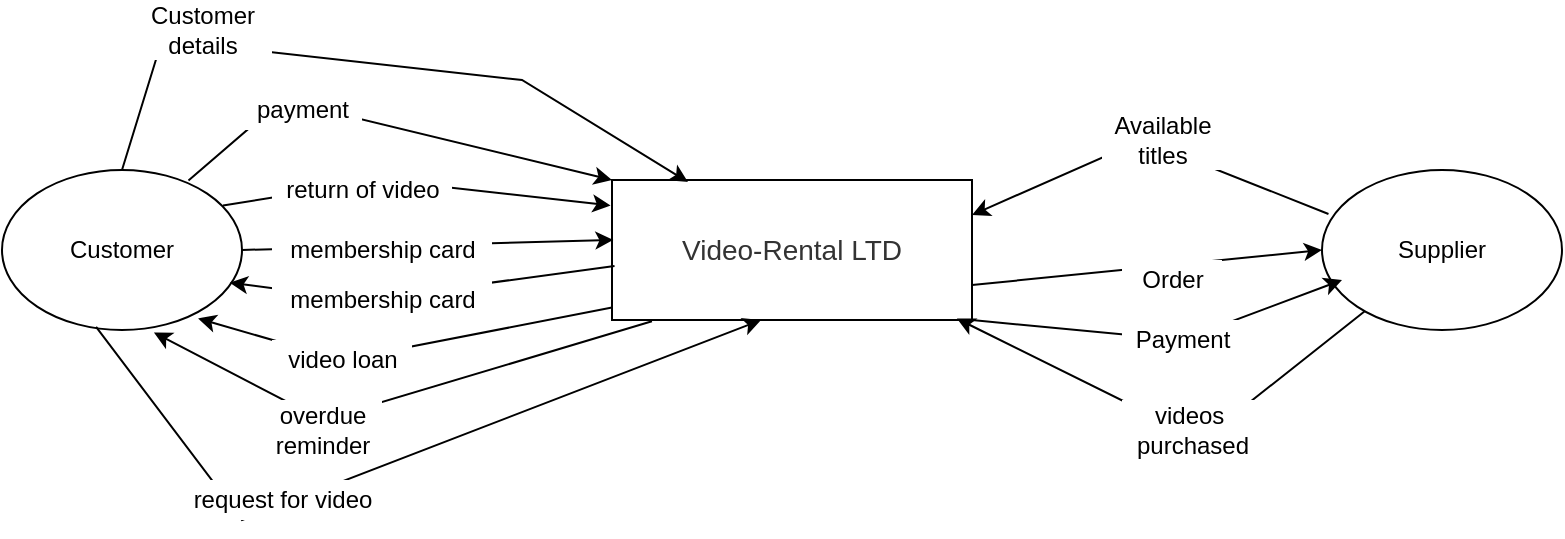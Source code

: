 <mxfile version="15.9.1" type="github">
  <diagram id="hsV3mPpWiQRewYDvEaFW" name="Page-1">
    <mxGraphModel dx="594" dy="339" grid="1" gridSize="10" guides="1" tooltips="1" connect="1" arrows="1" fold="1" page="1" pageScale="1" pageWidth="850" pageHeight="1100" math="0" shadow="0">
      <root>
        <mxCell id="0" />
        <mxCell id="1" parent="0" />
        <mxCell id="mNVOfgShqn3i6FoZdCp2-2" value="&lt;span style=&quot;color: rgb(51 , 51 , 51) ; font-family: &amp;#34;aspira&amp;#34; , &amp;#34;helvetica&amp;#34; , &amp;#34;arial&amp;#34; , sans-serif ; font-size: 14px ; background-color: rgb(255 , 255 , 255)&quot;&gt;Video-Rental LTD&lt;/span&gt;" style="rounded=0;whiteSpace=wrap;html=1;" vertex="1" parent="1">
          <mxGeometry x="335" y="280" width="180" height="70" as="geometry" />
        </mxCell>
        <mxCell id="mNVOfgShqn3i6FoZdCp2-4" value="Customer" style="ellipse;whiteSpace=wrap;html=1;" vertex="1" parent="1">
          <mxGeometry x="30" y="275" width="120" height="80" as="geometry" />
        </mxCell>
        <mxCell id="mNVOfgShqn3i6FoZdCp2-5" value="Supplier" style="ellipse;whiteSpace=wrap;html=1;" vertex="1" parent="1">
          <mxGeometry x="690" y="275" width="120" height="80" as="geometry" />
        </mxCell>
        <mxCell id="mNVOfgShqn3i6FoZdCp2-7" value="" style="endArrow=classic;html=1;rounded=0;entryX=0.958;entryY=0.99;entryDx=0;entryDy=0;entryPerimeter=0;" edge="1" parent="1" source="mNVOfgShqn3i6FoZdCp2-5" target="mNVOfgShqn3i6FoZdCp2-2">
          <mxGeometry width="50" height="50" relative="1" as="geometry">
            <mxPoint x="570" y="420" as="sourcePoint" />
            <mxPoint x="480" y="350" as="targetPoint" />
            <Array as="points">
              <mxPoint x="630" y="410" />
            </Array>
          </mxGeometry>
        </mxCell>
        <mxCell id="mNVOfgShqn3i6FoZdCp2-8" value="videos&amp;nbsp;&lt;br&gt;purchased" style="text;html=1;align=center;verticalAlign=middle;resizable=0;points=[];autosize=1;strokeColor=none;fillColor=default;" vertex="1" parent="1">
          <mxGeometry x="590" y="390" width="70" height="30" as="geometry" />
        </mxCell>
        <mxCell id="mNVOfgShqn3i6FoZdCp2-10" value="" style="endArrow=classic;html=1;rounded=0;exitX=1;exitY=1;exitDx=0;exitDy=0;" edge="1" parent="1" source="mNVOfgShqn3i6FoZdCp2-2">
          <mxGeometry width="50" height="50" relative="1" as="geometry">
            <mxPoint x="620" y="390" as="sourcePoint" />
            <mxPoint x="700" y="330" as="targetPoint" />
            <Array as="points">
              <mxPoint x="620" y="360" />
            </Array>
          </mxGeometry>
        </mxCell>
        <mxCell id="mNVOfgShqn3i6FoZdCp2-11" value="Payment" style="text;html=1;align=center;verticalAlign=middle;resizable=0;points=[];autosize=1;strokeColor=none;fillColor=default;" vertex="1" parent="1">
          <mxGeometry x="590" y="350" width="60" height="20" as="geometry" />
        </mxCell>
        <mxCell id="mNVOfgShqn3i6FoZdCp2-12" value="" style="endArrow=classic;html=1;rounded=0;exitX=1;exitY=0.75;exitDx=0;exitDy=0;entryX=0;entryY=0.5;entryDx=0;entryDy=0;" edge="1" parent="1" source="mNVOfgShqn3i6FoZdCp2-2" target="mNVOfgShqn3i6FoZdCp2-5">
          <mxGeometry width="50" height="50" relative="1" as="geometry">
            <mxPoint x="580" y="340" as="sourcePoint" />
            <mxPoint x="630" y="290" as="targetPoint" />
          </mxGeometry>
        </mxCell>
        <mxCell id="mNVOfgShqn3i6FoZdCp2-13" value="Order" style="text;html=1;align=center;verticalAlign=middle;resizable=0;points=[];autosize=1;strokeColor=none;fillColor=default;" vertex="1" parent="1">
          <mxGeometry x="590" y="320" width="50" height="20" as="geometry" />
        </mxCell>
        <mxCell id="mNVOfgShqn3i6FoZdCp2-14" value="" style="endArrow=classic;html=1;rounded=0;entryX=1;entryY=0.25;entryDx=0;entryDy=0;exitX=0.027;exitY=0.275;exitDx=0;exitDy=0;exitPerimeter=0;" edge="1" parent="1" source="mNVOfgShqn3i6FoZdCp2-5" target="mNVOfgShqn3i6FoZdCp2-2">
          <mxGeometry width="50" height="50" relative="1" as="geometry">
            <mxPoint x="540" y="300" as="sourcePoint" />
            <mxPoint x="590" y="250" as="targetPoint" />
            <Array as="points">
              <mxPoint x="600" y="260" />
            </Array>
          </mxGeometry>
        </mxCell>
        <mxCell id="mNVOfgShqn3i6FoZdCp2-15" value="Available&lt;br&gt;titles" style="text;html=1;align=center;verticalAlign=middle;resizable=0;points=[];autosize=1;strokeColor=none;fillColor=default;" vertex="1" parent="1">
          <mxGeometry x="580" y="245" width="60" height="30" as="geometry" />
        </mxCell>
        <mxCell id="mNVOfgShqn3i6FoZdCp2-16" value="" style="endArrow=classic;html=1;rounded=0;entryX=-0.004;entryY=0.182;entryDx=0;entryDy=0;entryPerimeter=0;exitX=0.921;exitY=0.222;exitDx=0;exitDy=0;exitPerimeter=0;" edge="1" parent="1" source="mNVOfgShqn3i6FoZdCp2-4" target="mNVOfgShqn3i6FoZdCp2-2">
          <mxGeometry width="50" height="50" relative="1" as="geometry">
            <mxPoint x="150" y="300" as="sourcePoint" />
            <mxPoint x="260" y="330" as="targetPoint" />
            <Array as="points">
              <mxPoint x="220" y="280" />
            </Array>
          </mxGeometry>
        </mxCell>
        <mxCell id="mNVOfgShqn3i6FoZdCp2-17" value="" style="endArrow=classic;html=1;rounded=0;exitX=1;exitY=0.5;exitDx=0;exitDy=0;entryX=0.004;entryY=0.428;entryDx=0;entryDy=0;entryPerimeter=0;" edge="1" parent="1" source="mNVOfgShqn3i6FoZdCp2-4" target="mNVOfgShqn3i6FoZdCp2-2">
          <mxGeometry width="50" height="50" relative="1" as="geometry">
            <mxPoint x="210" y="380" as="sourcePoint" />
            <mxPoint x="260" y="330" as="targetPoint" />
          </mxGeometry>
        </mxCell>
        <mxCell id="mNVOfgShqn3i6FoZdCp2-18" value="" style="endArrow=classic;html=1;rounded=0;exitX=0.777;exitY=0.066;exitDx=0;exitDy=0;exitPerimeter=0;entryX=0;entryY=0;entryDx=0;entryDy=0;" edge="1" parent="1" source="mNVOfgShqn3i6FoZdCp2-4" target="mNVOfgShqn3i6FoZdCp2-2">
          <mxGeometry width="50" height="50" relative="1" as="geometry">
            <mxPoint x="210" y="380" as="sourcePoint" />
            <mxPoint x="260" y="330" as="targetPoint" />
            <Array as="points">
              <mxPoint x="170" y="240" />
            </Array>
          </mxGeometry>
        </mxCell>
        <mxCell id="mNVOfgShqn3i6FoZdCp2-19" value="" style="endArrow=classic;html=1;rounded=0;exitX=0.5;exitY=0;exitDx=0;exitDy=0;entryX=0.211;entryY=0.014;entryDx=0;entryDy=0;entryPerimeter=0;" edge="1" parent="1" source="mNVOfgShqn3i6FoZdCp2-4" target="mNVOfgShqn3i6FoZdCp2-2">
          <mxGeometry width="50" height="50" relative="1" as="geometry">
            <mxPoint x="210" y="380" as="sourcePoint" />
            <mxPoint x="260" y="330" as="targetPoint" />
            <Array as="points">
              <mxPoint x="110" y="210" />
              <mxPoint x="290" y="230" />
            </Array>
          </mxGeometry>
        </mxCell>
        <mxCell id="mNVOfgShqn3i6FoZdCp2-20" value="" style="endArrow=classic;html=1;rounded=0;exitX=0.392;exitY=0.98;exitDx=0;exitDy=0;exitPerimeter=0;entryX=0.414;entryY=1;entryDx=0;entryDy=0;entryPerimeter=0;" edge="1" parent="1" source="mNVOfgShqn3i6FoZdCp2-4" target="mNVOfgShqn3i6FoZdCp2-2">
          <mxGeometry width="50" height="50" relative="1" as="geometry">
            <mxPoint x="210" y="380" as="sourcePoint" />
            <mxPoint x="260" y="330" as="targetPoint" />
            <Array as="points">
              <mxPoint x="150" y="450" />
            </Array>
          </mxGeometry>
        </mxCell>
        <mxCell id="mNVOfgShqn3i6FoZdCp2-21" value="" style="endArrow=classic;html=1;rounded=0;exitX=0.007;exitY=0.615;exitDx=0;exitDy=0;entryX=0.949;entryY=0.704;entryDx=0;entryDy=0;entryPerimeter=0;exitPerimeter=0;" edge="1" parent="1" source="mNVOfgShqn3i6FoZdCp2-2" target="mNVOfgShqn3i6FoZdCp2-4">
          <mxGeometry width="50" height="50" relative="1" as="geometry">
            <mxPoint x="210" y="380" as="sourcePoint" />
            <mxPoint x="260" y="330" as="targetPoint" />
            <Array as="points">
              <mxPoint x="210" y="340" />
            </Array>
          </mxGeometry>
        </mxCell>
        <mxCell id="mNVOfgShqn3i6FoZdCp2-22" value="" style="endArrow=classic;html=1;rounded=0;exitX=0;exitY=0.911;exitDx=0;exitDy=0;exitPerimeter=0;entryX=0.817;entryY=0.928;entryDx=0;entryDy=0;entryPerimeter=0;" edge="1" parent="1" source="mNVOfgShqn3i6FoZdCp2-2" target="mNVOfgShqn3i6FoZdCp2-4">
          <mxGeometry width="50" height="50" relative="1" as="geometry">
            <mxPoint x="210" y="380" as="sourcePoint" />
            <mxPoint x="260" y="330" as="targetPoint" />
            <Array as="points">
              <mxPoint x="200" y="370" />
            </Array>
          </mxGeometry>
        </mxCell>
        <mxCell id="mNVOfgShqn3i6FoZdCp2-23" value="" style="endArrow=classic;html=1;rounded=0;exitX=0.111;exitY=1.009;exitDx=0;exitDy=0;exitPerimeter=0;entryX=0.633;entryY=1.015;entryDx=0;entryDy=0;entryPerimeter=0;" edge="1" parent="1" source="mNVOfgShqn3i6FoZdCp2-2" target="mNVOfgShqn3i6FoZdCp2-4">
          <mxGeometry width="50" height="50" relative="1" as="geometry">
            <mxPoint x="210" y="380" as="sourcePoint" />
            <mxPoint x="260" y="330" as="targetPoint" />
            <Array as="points">
              <mxPoint x="190" y="400" />
            </Array>
          </mxGeometry>
        </mxCell>
        <mxCell id="mNVOfgShqn3i6FoZdCp2-24" value="payment&lt;br&gt;" style="text;html=1;align=center;verticalAlign=middle;resizable=0;points=[];autosize=1;fillColor=default;" vertex="1" parent="1">
          <mxGeometry x="150" y="235" width="60" height="20" as="geometry" />
        </mxCell>
        <mxCell id="mNVOfgShqn3i6FoZdCp2-28" value="Customer&lt;br&gt;details" style="text;html=1;align=center;verticalAlign=middle;resizable=0;points=[];autosize=1;strokeColor=none;fillColor=default;" vertex="1" parent="1">
          <mxGeometry x="95" y="190" width="70" height="30" as="geometry" />
        </mxCell>
        <mxCell id="mNVOfgShqn3i6FoZdCp2-29" value="return of video" style="text;html=1;align=center;verticalAlign=middle;resizable=0;points=[];autosize=1;strokeColor=none;fillColor=default;" vertex="1" parent="1">
          <mxGeometry x="165" y="275" width="90" height="20" as="geometry" />
        </mxCell>
        <mxCell id="mNVOfgShqn3i6FoZdCp2-31" value="membership card&lt;br&gt;" style="text;html=1;align=center;verticalAlign=middle;resizable=0;points=[];autosize=1;strokeColor=none;fillColor=default;" vertex="1" parent="1">
          <mxGeometry x="165" y="305" width="110" height="20" as="geometry" />
        </mxCell>
        <mxCell id="mNVOfgShqn3i6FoZdCp2-32" value="membership card&lt;br&gt;" style="text;html=1;align=center;verticalAlign=middle;resizable=0;points=[];autosize=1;strokeColor=none;fillColor=default;" vertex="1" parent="1">
          <mxGeometry x="165" y="330" width="110" height="20" as="geometry" />
        </mxCell>
        <mxCell id="mNVOfgShqn3i6FoZdCp2-43" value="video loan&lt;br&gt;" style="text;html=1;align=center;verticalAlign=middle;resizable=0;points=[];autosize=1;strokeColor=none;fillColor=default;" vertex="1" parent="1">
          <mxGeometry x="165" y="360" width="70" height="20" as="geometry" />
        </mxCell>
        <mxCell id="mNVOfgShqn3i6FoZdCp2-44" value="overdue&lt;br&gt;reminder" style="text;html=1;align=center;verticalAlign=middle;resizable=0;points=[];autosize=1;strokeColor=none;fillColor=default;" vertex="1" parent="1">
          <mxGeometry x="160" y="390" width="60" height="30" as="geometry" />
        </mxCell>
        <mxCell id="mNVOfgShqn3i6FoZdCp2-45" value="request for video&lt;br&gt;" style="text;html=1;align=center;verticalAlign=middle;resizable=0;points=[];autosize=1;strokeColor=none;fillColor=default;" vertex="1" parent="1">
          <mxGeometry x="120" y="430" width="100" height="20" as="geometry" />
        </mxCell>
      </root>
    </mxGraphModel>
  </diagram>
</mxfile>
